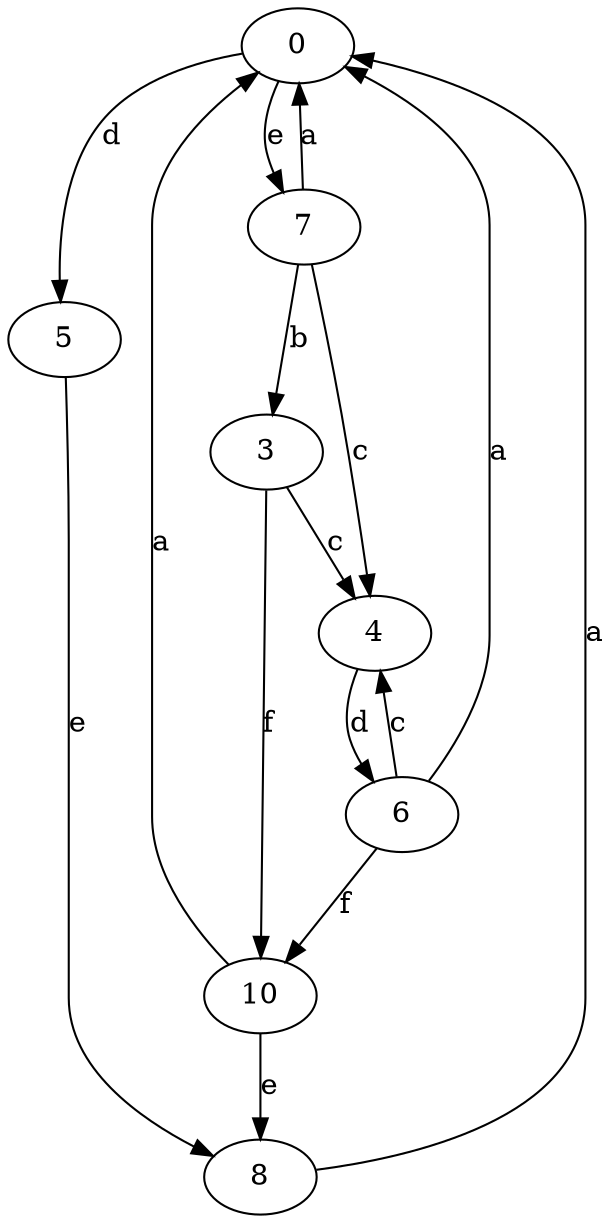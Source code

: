 strict digraph  {
0;
3;
4;
5;
6;
7;
8;
10;
0 -> 5  [label=d];
0 -> 7  [label=e];
3 -> 4  [label=c];
3 -> 10  [label=f];
4 -> 6  [label=d];
5 -> 8  [label=e];
6 -> 0  [label=a];
6 -> 4  [label=c];
6 -> 10  [label=f];
7 -> 0  [label=a];
7 -> 3  [label=b];
7 -> 4  [label=c];
8 -> 0  [label=a];
10 -> 0  [label=a];
10 -> 8  [label=e];
}
